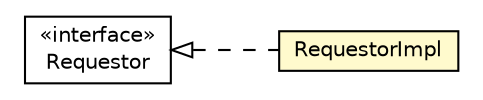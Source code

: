 #!/usr/local/bin/dot
#
# Class diagram 
# Generated by UMLGraph version R5_6-24-gf6e263 (http://www.umlgraph.org/)
#

digraph G {
	edge [fontname="Helvetica",fontsize=10,labelfontname="Helvetica",labelfontsize=10];
	node [fontname="Helvetica",fontsize=10,shape=plaintext];
	nodesep=0.25;
	ranksep=0.5;
	rankdir=LR;
	// org.turbogwt.net.http.client.Requestor
	c3944 [label=<<table title="org.turbogwt.net.http.client.Requestor" border="0" cellborder="1" cellspacing="0" cellpadding="2" port="p" href="./Requestor.html">
		<tr><td><table border="0" cellspacing="0" cellpadding="1">
<tr><td align="center" balign="center"> &#171;interface&#187; </td></tr>
<tr><td align="center" balign="center"> Requestor </td></tr>
		</table></td></tr>
		</table>>, URL="./Requestor.html", fontname="Helvetica", fontcolor="black", fontsize=10.0];
	// org.turbogwt.net.http.client.RequestorImpl
	c3947 [label=<<table title="org.turbogwt.net.http.client.RequestorImpl" border="0" cellborder="1" cellspacing="0" cellpadding="2" port="p" bgcolor="lemonChiffon" href="./RequestorImpl.html">
		<tr><td><table border="0" cellspacing="0" cellpadding="1">
<tr><td align="center" balign="center"> RequestorImpl </td></tr>
		</table></td></tr>
		</table>>, URL="./RequestorImpl.html", fontname="Helvetica", fontcolor="black", fontsize=10.0];
	//org.turbogwt.net.http.client.RequestorImpl implements org.turbogwt.net.http.client.Requestor
	c3944:p -> c3947:p [dir=back,arrowtail=empty,style=dashed];
}

